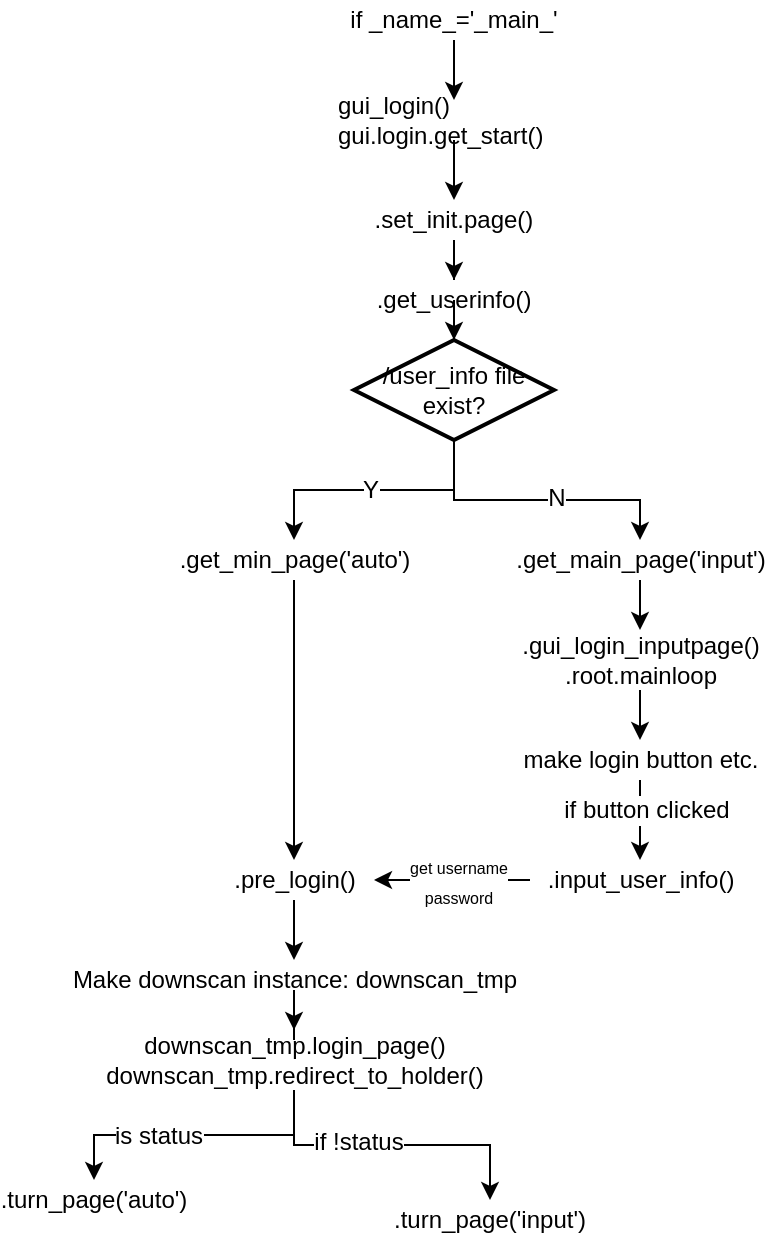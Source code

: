 <mxfile version="12.5.8" type="github"><diagram id="PcgDVWfokU0HxczI5ISc" name="Page-1"><mxGraphModel dx="1388" dy="275" grid="1" gridSize="10" guides="1" tooltips="1" connect="1" arrows="1" fold="1" page="1" pageScale="1" pageWidth="827" pageHeight="1169" math="0" shadow="0"><root><mxCell id="0"/><mxCell id="1" parent="0"/><mxCell id="Sg0xF2iIA_ZiJ6ys9VCF-3" value="" style="edgeStyle=orthogonalEdgeStyle;rounded=0;orthogonalLoop=1;jettySize=auto;html=1;" edge="1" parent="1" source="Sg0xF2iIA_ZiJ6ys9VCF-1" target="Sg0xF2iIA_ZiJ6ys9VCF-2"><mxGeometry relative="1" as="geometry"/></mxCell><mxCell id="Sg0xF2iIA_ZiJ6ys9VCF-1" value="if _name_='_main_'" style="text;html=1;strokeColor=none;fillColor=none;align=center;verticalAlign=middle;whiteSpace=wrap;rounded=0;" vertex="1" parent="1"><mxGeometry x="20" y="20" width="120" height="20" as="geometry"/></mxCell><mxCell id="Sg0xF2iIA_ZiJ6ys9VCF-5" value="" style="edgeStyle=orthogonalEdgeStyle;rounded=0;orthogonalLoop=1;jettySize=auto;html=1;" edge="1" parent="1" source="Sg0xF2iIA_ZiJ6ys9VCF-2" target="Sg0xF2iIA_ZiJ6ys9VCF-4"><mxGeometry relative="1" as="geometry"/></mxCell><mxCell id="Sg0xF2iIA_ZiJ6ys9VCF-2" value="gui_login()&lt;br&gt;gui.login.get_start()" style="text;html=1;strokeColor=none;fillColor=none;align=left;verticalAlign=middle;whiteSpace=wrap;rounded=0;" vertex="1" parent="1"><mxGeometry x="20" y="70" width="120" height="20" as="geometry"/></mxCell><mxCell id="Sg0xF2iIA_ZiJ6ys9VCF-7" value="" style="edgeStyle=orthogonalEdgeStyle;rounded=0;orthogonalLoop=1;jettySize=auto;html=1;" edge="1" parent="1" source="Sg0xF2iIA_ZiJ6ys9VCF-4" target="Sg0xF2iIA_ZiJ6ys9VCF-6"><mxGeometry relative="1" as="geometry"/></mxCell><mxCell id="Sg0xF2iIA_ZiJ6ys9VCF-4" value=".set_init.page()" style="text;html=1;strokeColor=none;fillColor=none;align=center;verticalAlign=middle;whiteSpace=wrap;rounded=0;" vertex="1" parent="1"><mxGeometry x="20" y="120" width="120" height="20" as="geometry"/></mxCell><mxCell id="Sg0xF2iIA_ZiJ6ys9VCF-11" style="edgeStyle=orthogonalEdgeStyle;rounded=0;orthogonalLoop=1;jettySize=auto;html=1;entryX=0.5;entryY=0;entryDx=0;entryDy=0;entryPerimeter=0;" edge="1" parent="1" source="Sg0xF2iIA_ZiJ6ys9VCF-6" target="Sg0xF2iIA_ZiJ6ys9VCF-10"><mxGeometry relative="1" as="geometry"/></mxCell><mxCell id="Sg0xF2iIA_ZiJ6ys9VCF-6" value=".get_userinfo()" style="text;html=1;strokeColor=none;fillColor=none;align=center;verticalAlign=middle;whiteSpace=wrap;rounded=0;" vertex="1" parent="1"><mxGeometry x="20" y="160" width="120" height="20" as="geometry"/></mxCell><mxCell id="Sg0xF2iIA_ZiJ6ys9VCF-13" value="" style="edgeStyle=orthogonalEdgeStyle;rounded=0;orthogonalLoop=1;jettySize=auto;html=1;" edge="1" parent="1" source="Sg0xF2iIA_ZiJ6ys9VCF-10" target="Sg0xF2iIA_ZiJ6ys9VCF-18"><mxGeometry relative="1" as="geometry"><mxPoint y="290.0" as="targetPoint"/></mxGeometry></mxCell><mxCell id="Sg0xF2iIA_ZiJ6ys9VCF-16" value="Y" style="text;html=1;align=center;verticalAlign=middle;resizable=0;points=[];labelBackgroundColor=#ffffff;" vertex="1" connectable="0" parent="Sg0xF2iIA_ZiJ6ys9VCF-13"><mxGeometry x="0.038" relative="1" as="geometry"><mxPoint as="offset"/></mxGeometry></mxCell><mxCell id="Sg0xF2iIA_ZiJ6ys9VCF-15" value="" style="edgeStyle=orthogonalEdgeStyle;rounded=0;orthogonalLoop=1;jettySize=auto;html=1;" edge="1" parent="1" source="Sg0xF2iIA_ZiJ6ys9VCF-10" target="Sg0xF2iIA_ZiJ6ys9VCF-23"><mxGeometry relative="1" as="geometry"><mxPoint x="170" y="330" as="targetPoint"/><Array as="points"><mxPoint x="80" y="270"/><mxPoint x="173" y="270"/></Array></mxGeometry></mxCell><mxCell id="Sg0xF2iIA_ZiJ6ys9VCF-17" value="N" style="text;html=1;align=center;verticalAlign=middle;resizable=0;points=[];labelBackgroundColor=#ffffff;" vertex="1" connectable="0" parent="Sg0xF2iIA_ZiJ6ys9VCF-15"><mxGeometry x="0.129" y="1" relative="1" as="geometry"><mxPoint as="offset"/></mxGeometry></mxCell><mxCell id="Sg0xF2iIA_ZiJ6ys9VCF-10" value="/user_info file exist?" style="strokeWidth=2;html=1;shape=mxgraph.flowchart.decision;whiteSpace=wrap;" vertex="1" parent="1"><mxGeometry x="30" y="190" width="100" height="50" as="geometry"/></mxCell><mxCell id="Sg0xF2iIA_ZiJ6ys9VCF-21" value="" style="edgeStyle=orthogonalEdgeStyle;rounded=0;orthogonalLoop=1;jettySize=auto;html=1;" edge="1" parent="1" source="Sg0xF2iIA_ZiJ6ys9VCF-18" target="Sg0xF2iIA_ZiJ6ys9VCF-20"><mxGeometry relative="1" as="geometry"/></mxCell><mxCell id="Sg0xF2iIA_ZiJ6ys9VCF-18" value=".get_min_page('auto')" style="text;html=1;align=center;verticalAlign=middle;resizable=0;points=[];autosize=1;" vertex="1" parent="1"><mxGeometry x="-65" y="290" width="130" height="20" as="geometry"/></mxCell><mxCell id="Sg0xF2iIA_ZiJ6ys9VCF-36" value="" style="edgeStyle=orthogonalEdgeStyle;rounded=0;orthogonalLoop=1;jettySize=auto;html=1;" edge="1" parent="1" source="Sg0xF2iIA_ZiJ6ys9VCF-20" target="Sg0xF2iIA_ZiJ6ys9VCF-35"><mxGeometry relative="1" as="geometry"/></mxCell><mxCell id="Sg0xF2iIA_ZiJ6ys9VCF-20" value=".pre_login()" style="text;html=1;align=center;verticalAlign=middle;resizable=0;points=[];autosize=1;" vertex="1" parent="1"><mxGeometry x="-40" y="450" width="80" height="20" as="geometry"/></mxCell><mxCell id="Sg0xF2iIA_ZiJ6ys9VCF-38" value="" style="edgeStyle=orthogonalEdgeStyle;rounded=0;orthogonalLoop=1;jettySize=auto;html=1;" edge="1" parent="1" source="Sg0xF2iIA_ZiJ6ys9VCF-35" target="Sg0xF2iIA_ZiJ6ys9VCF-37"><mxGeometry relative="1" as="geometry"/></mxCell><mxCell id="Sg0xF2iIA_ZiJ6ys9VCF-35" value="Make downscan instance: downscan_tmp" style="text;html=1;align=center;verticalAlign=middle;resizable=0;points=[];autosize=1;" vertex="1" parent="1"><mxGeometry x="-120" y="500" width="240" height="20" as="geometry"/></mxCell><mxCell id="Sg0xF2iIA_ZiJ6ys9VCF-39" style="edgeStyle=orthogonalEdgeStyle;rounded=0;orthogonalLoop=1;jettySize=auto;html=1;" edge="1" parent="1" source="Sg0xF2iIA_ZiJ6ys9VCF-37" target="Sg0xF2iIA_ZiJ6ys9VCF-43"><mxGeometry relative="1" as="geometry"><mxPoint x="-100" y="610" as="targetPoint"/></mxGeometry></mxCell><mxCell id="Sg0xF2iIA_ZiJ6ys9VCF-42" value="is status" style="text;html=1;align=center;verticalAlign=middle;resizable=0;points=[];labelBackgroundColor=#ffffff;" vertex="1" connectable="0" parent="Sg0xF2iIA_ZiJ6ys9VCF-39"><mxGeometry x="0.251" relative="1" as="geometry"><mxPoint as="offset"/></mxGeometry></mxCell><mxCell id="Sg0xF2iIA_ZiJ6ys9VCF-40" style="edgeStyle=orthogonalEdgeStyle;rounded=0;orthogonalLoop=1;jettySize=auto;html=1;entryX=0.5;entryY=0;entryDx=0;entryDy=0;" edge="1" parent="1" source="Sg0xF2iIA_ZiJ6ys9VCF-37" target="Sg0xF2iIA_ZiJ6ys9VCF-44"><mxGeometry relative="1" as="geometry"><mxPoint x="100" y="630" as="targetPoint"/></mxGeometry></mxCell><mxCell id="Sg0xF2iIA_ZiJ6ys9VCF-41" value="if !status" style="text;html=1;align=center;verticalAlign=middle;resizable=0;points=[];labelBackgroundColor=#ffffff;" vertex="1" connectable="0" parent="Sg0xF2iIA_ZiJ6ys9VCF-40"><mxGeometry x="-0.226" y="2" relative="1" as="geometry"><mxPoint as="offset"/></mxGeometry></mxCell><mxCell id="Sg0xF2iIA_ZiJ6ys9VCF-37" value="downscan_tmp.login_page()&lt;br&gt;downscan_tmp.redirect_to_holder()" style="text;html=1;align=center;verticalAlign=middle;resizable=0;points=[];autosize=1;" vertex="1" parent="1"><mxGeometry x="-100" y="535" width="200" height="30" as="geometry"/></mxCell><mxCell id="Sg0xF2iIA_ZiJ6ys9VCF-25" value="" style="edgeStyle=orthogonalEdgeStyle;rounded=0;orthogonalLoop=1;jettySize=auto;html=1;" edge="1" parent="1" source="Sg0xF2iIA_ZiJ6ys9VCF-23" target="Sg0xF2iIA_ZiJ6ys9VCF-24"><mxGeometry relative="1" as="geometry"/></mxCell><mxCell id="Sg0xF2iIA_ZiJ6ys9VCF-23" value="&lt;span style=&quot;background-color: rgb(255 , 255 , 255)&quot;&gt;.get_main_page('input')&lt;/span&gt;" style="text;html=1;align=center;verticalAlign=middle;resizable=0;points=[];autosize=1;" vertex="1" parent="1"><mxGeometry x="103" y="290" width="140" height="20" as="geometry"/></mxCell><mxCell id="Sg0xF2iIA_ZiJ6ys9VCF-29" value="" style="edgeStyle=orthogonalEdgeStyle;rounded=0;orthogonalLoop=1;jettySize=auto;html=1;" edge="1" parent="1" source="Sg0xF2iIA_ZiJ6ys9VCF-24" target="Sg0xF2iIA_ZiJ6ys9VCF-28"><mxGeometry relative="1" as="geometry"/></mxCell><mxCell id="Sg0xF2iIA_ZiJ6ys9VCF-24" value="&lt;span style=&quot;background-color: rgb(255 , 255 , 255)&quot;&gt;.gui_login_inputpage()&lt;br&gt;.root.mainloop&lt;br&gt;&lt;/span&gt;" style="text;html=1;align=center;verticalAlign=middle;resizable=0;points=[];autosize=1;" vertex="1" parent="1"><mxGeometry x="108" y="335" width="130" height="30" as="geometry"/></mxCell><mxCell id="Sg0xF2iIA_ZiJ6ys9VCF-31" value="" style="edgeStyle=orthogonalEdgeStyle;rounded=0;orthogonalLoop=1;jettySize=auto;html=1;" edge="1" parent="1" source="Sg0xF2iIA_ZiJ6ys9VCF-28" target="Sg0xF2iIA_ZiJ6ys9VCF-30"><mxGeometry relative="1" as="geometry"/></mxCell><mxCell id="Sg0xF2iIA_ZiJ6ys9VCF-32" value="if button clicked" style="text;html=1;align=center;verticalAlign=middle;resizable=0;points=[];labelBackgroundColor=#ffffff;" vertex="1" connectable="0" parent="Sg0xF2iIA_ZiJ6ys9VCF-31"><mxGeometry x="-0.267" y="3" relative="1" as="geometry"><mxPoint as="offset"/></mxGeometry></mxCell><mxCell id="Sg0xF2iIA_ZiJ6ys9VCF-28" value="&lt;span style=&quot;background-color: rgb(255 , 255 , 255)&quot;&gt;make login button etc.&lt;br&gt;&lt;/span&gt;" style="text;html=1;align=center;verticalAlign=middle;resizable=0;points=[];autosize=1;" vertex="1" parent="1"><mxGeometry x="108" y="390" width="130" height="20" as="geometry"/></mxCell><mxCell id="Sg0xF2iIA_ZiJ6ys9VCF-33" style="edgeStyle=orthogonalEdgeStyle;rounded=0;orthogonalLoop=1;jettySize=auto;html=1;" edge="1" parent="1" source="Sg0xF2iIA_ZiJ6ys9VCF-30" target="Sg0xF2iIA_ZiJ6ys9VCF-20"><mxGeometry relative="1" as="geometry"/></mxCell><mxCell id="Sg0xF2iIA_ZiJ6ys9VCF-34" value="&lt;font style=&quot;font-size: 8px&quot;&gt;get username&lt;br&gt;password&lt;/font&gt;" style="text;html=1;align=center;verticalAlign=middle;resizable=0;points=[];labelBackgroundColor=#ffffff;" vertex="1" connectable="0" parent="Sg0xF2iIA_ZiJ6ys9VCF-33"><mxGeometry x="-0.08" relative="1" as="geometry"><mxPoint as="offset"/></mxGeometry></mxCell><mxCell id="Sg0xF2iIA_ZiJ6ys9VCF-30" value="&lt;span style=&quot;background-color: rgb(255 , 255 , 255)&quot;&gt;.input_user_info()&lt;br&gt;&lt;/span&gt;" style="text;html=1;align=center;verticalAlign=middle;resizable=0;points=[];autosize=1;" vertex="1" parent="1"><mxGeometry x="118" y="450" width="110" height="20" as="geometry"/></mxCell><mxCell id="Sg0xF2iIA_ZiJ6ys9VCF-43" value=".turn_page('auto')" style="text;html=1;strokeColor=none;fillColor=none;align=center;verticalAlign=middle;whiteSpace=wrap;rounded=0;" vertex="1" parent="1"><mxGeometry x="-120" y="610" width="40" height="20" as="geometry"/></mxCell><mxCell id="Sg0xF2iIA_ZiJ6ys9VCF-44" value=".turn_page('input')" style="text;html=1;strokeColor=none;fillColor=none;align=center;verticalAlign=middle;whiteSpace=wrap;rounded=0;" vertex="1" parent="1"><mxGeometry x="78" y="620" width="40" height="20" as="geometry"/></mxCell></root></mxGraphModel></diagram></mxfile>